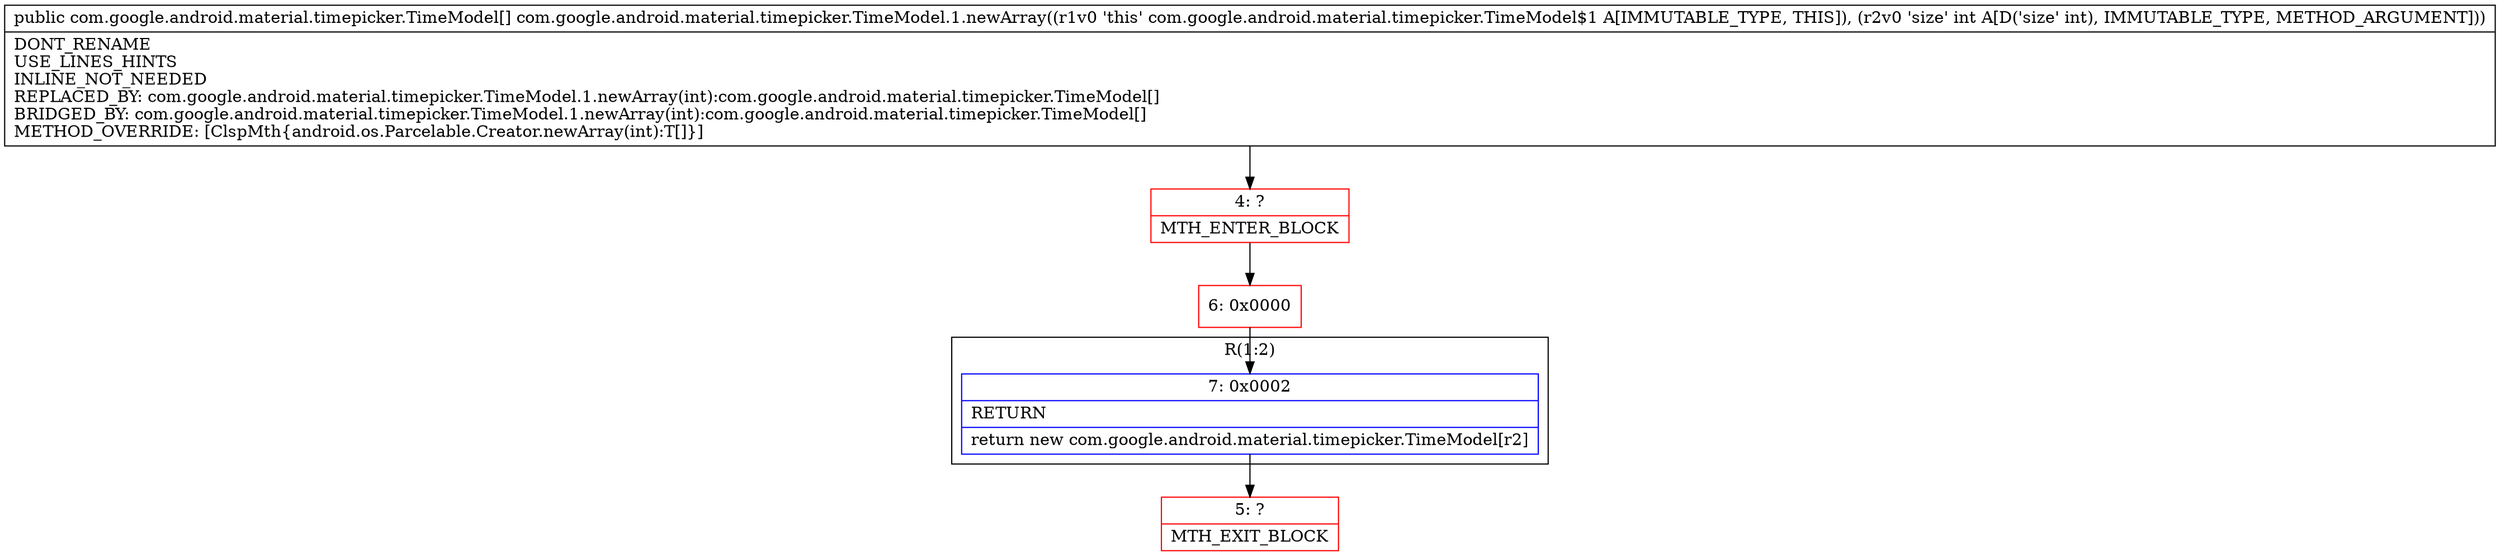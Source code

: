 digraph "CFG forcom.google.android.material.timepicker.TimeModel.1.newArray(I)[Lcom\/google\/android\/material\/timepicker\/TimeModel;" {
subgraph cluster_Region_1943583696 {
label = "R(1:2)";
node [shape=record,color=blue];
Node_7 [shape=record,label="{7\:\ 0x0002|RETURN\l|return new com.google.android.material.timepicker.TimeModel[r2]\l}"];
}
Node_4 [shape=record,color=red,label="{4\:\ ?|MTH_ENTER_BLOCK\l}"];
Node_6 [shape=record,color=red,label="{6\:\ 0x0000}"];
Node_5 [shape=record,color=red,label="{5\:\ ?|MTH_EXIT_BLOCK\l}"];
MethodNode[shape=record,label="{public com.google.android.material.timepicker.TimeModel[] com.google.android.material.timepicker.TimeModel.1.newArray((r1v0 'this' com.google.android.material.timepicker.TimeModel$1 A[IMMUTABLE_TYPE, THIS]), (r2v0 'size' int A[D('size' int), IMMUTABLE_TYPE, METHOD_ARGUMENT]))  | DONT_RENAME\lUSE_LINES_HINTS\lINLINE_NOT_NEEDED\lREPLACED_BY: com.google.android.material.timepicker.TimeModel.1.newArray(int):com.google.android.material.timepicker.TimeModel[]\lBRIDGED_BY: com.google.android.material.timepicker.TimeModel.1.newArray(int):com.google.android.material.timepicker.TimeModel[]\lMETHOD_OVERRIDE: [ClspMth\{android.os.Parcelable.Creator.newArray(int):T[]\}]\l}"];
MethodNode -> Node_4;Node_7 -> Node_5;
Node_4 -> Node_6;
Node_6 -> Node_7;
}

